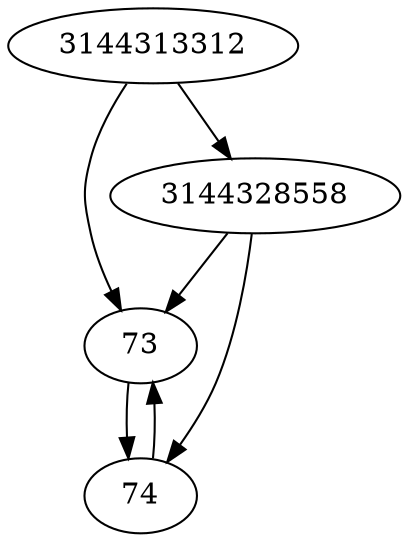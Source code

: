 strict digraph  {
3144313312;
73;
74;
3144328558;
3144313312 -> 3144328558;
3144313312 -> 73;
73 -> 74;
74 -> 73;
3144328558 -> 74;
3144328558 -> 73;
}
